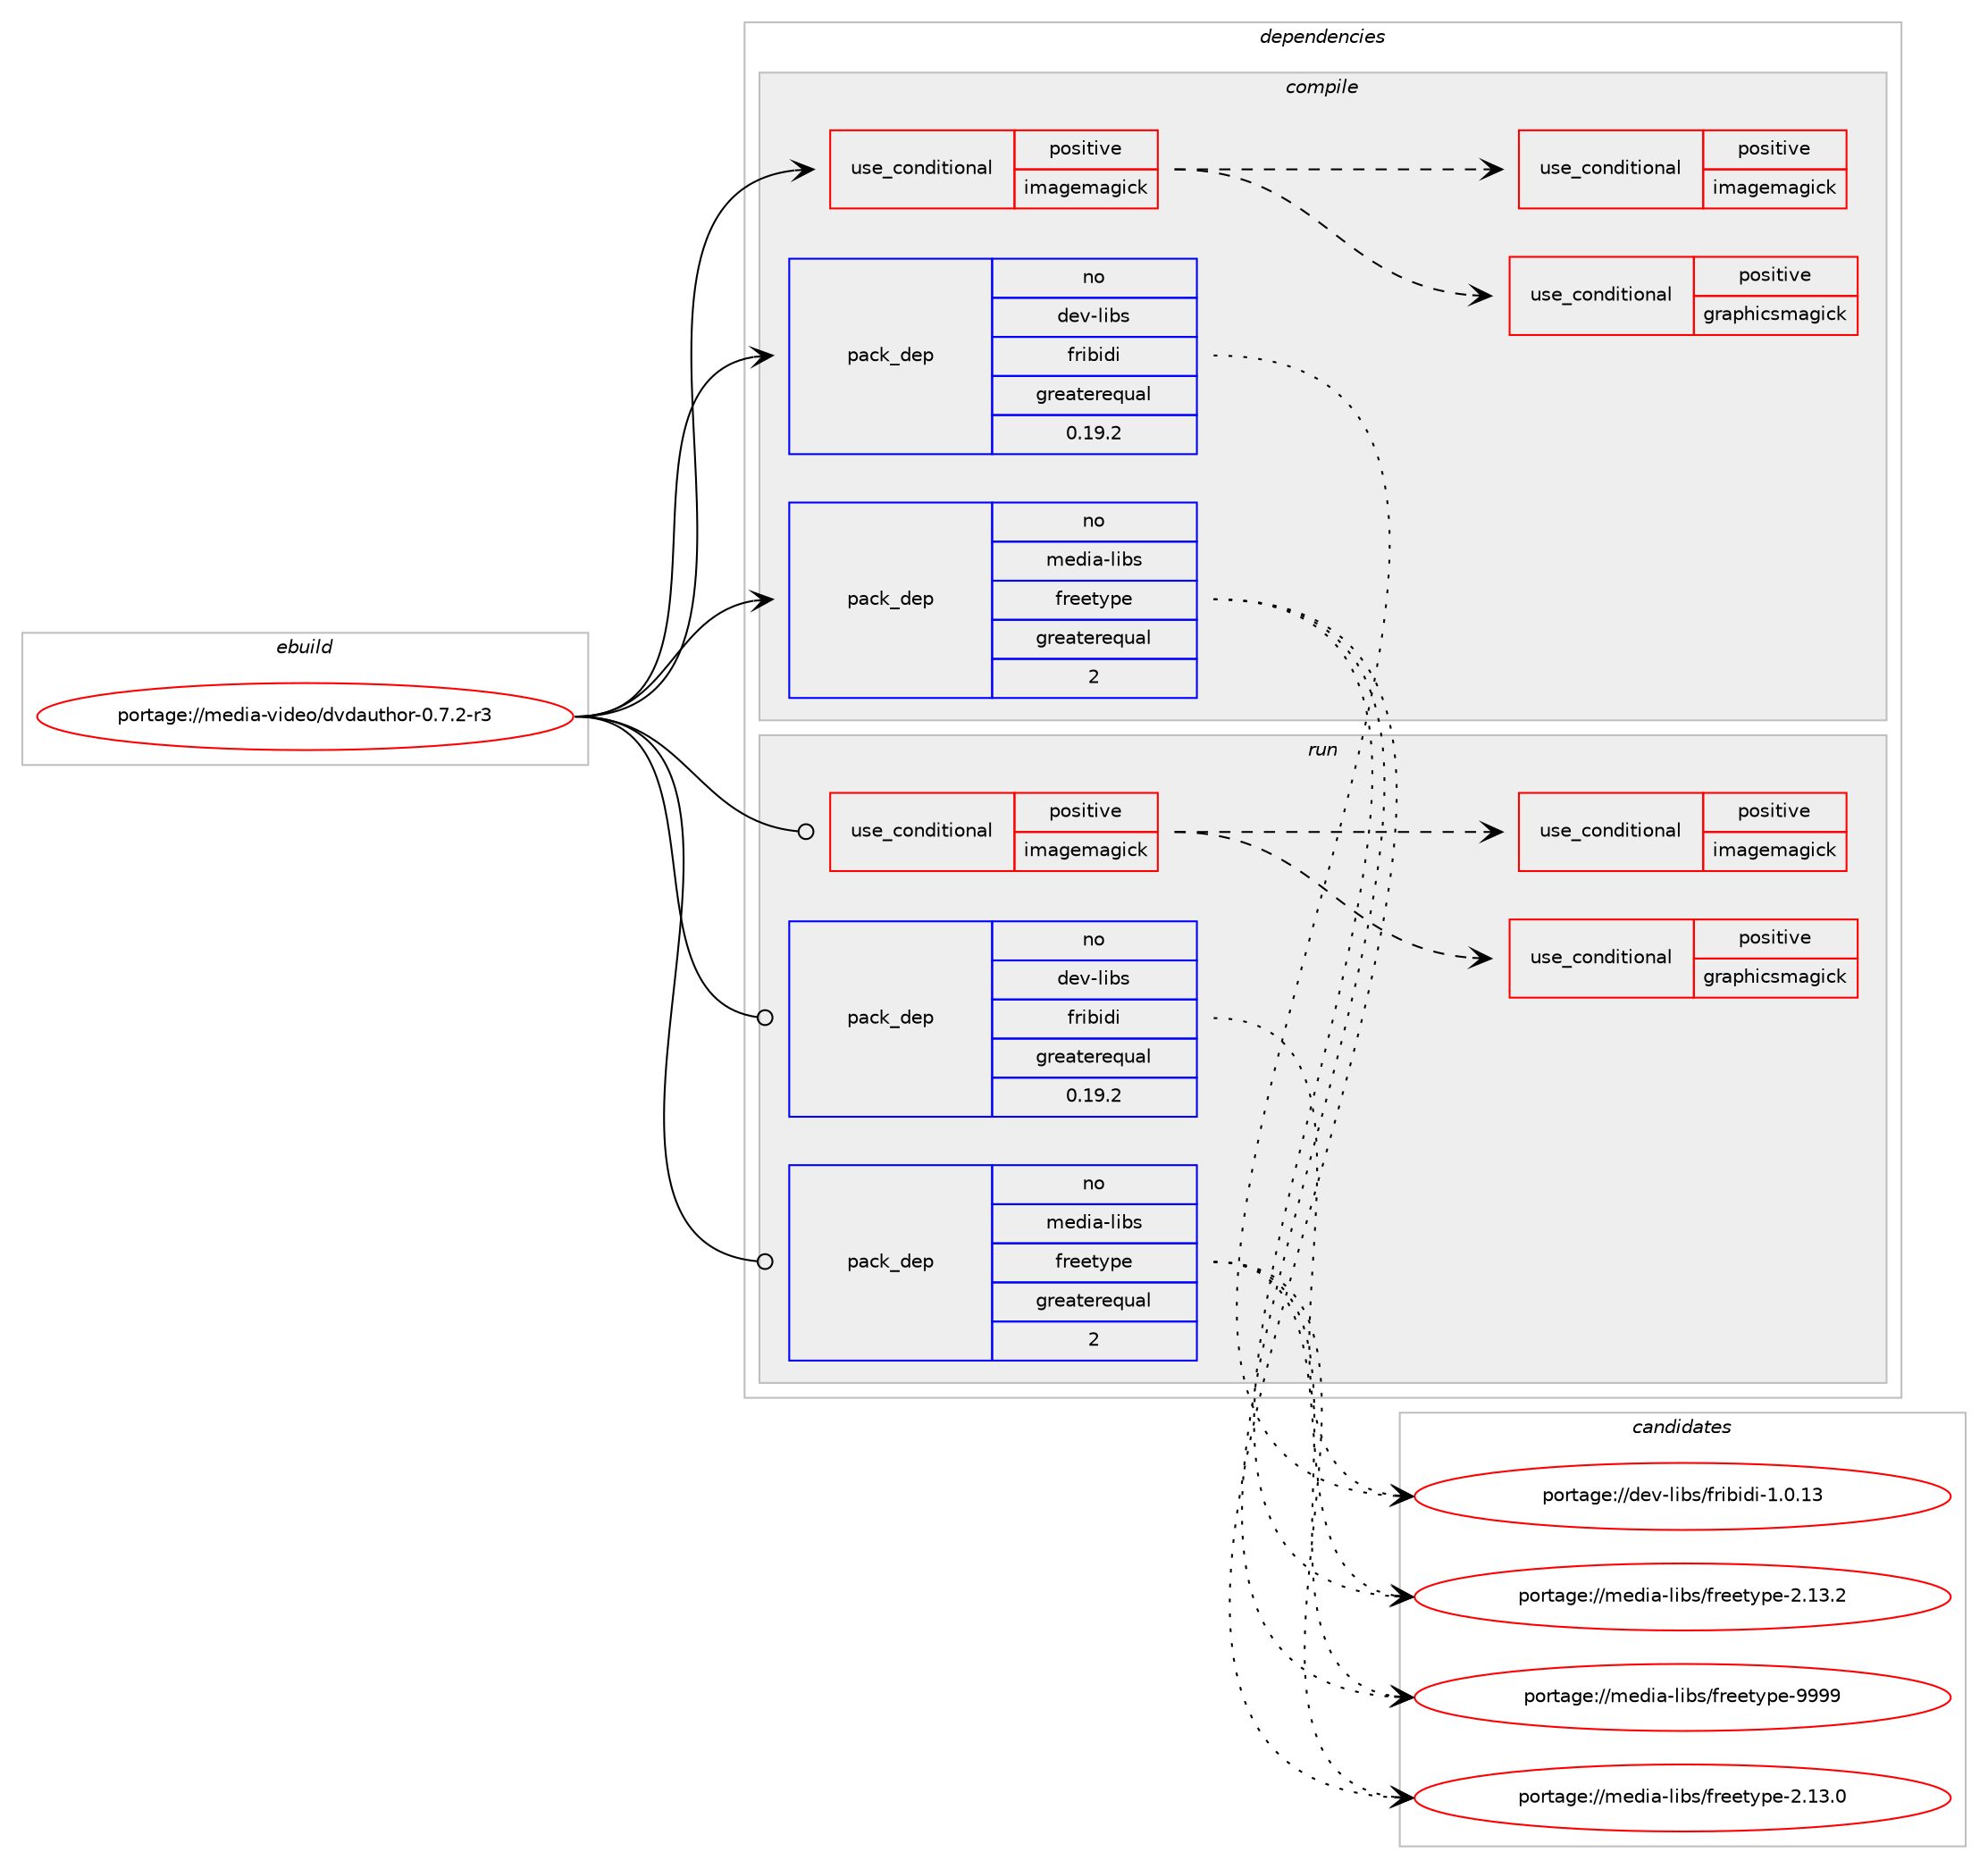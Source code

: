 digraph prolog {

# *************
# Graph options
# *************

newrank=true;
concentrate=true;
compound=true;
graph [rankdir=LR,fontname=Helvetica,fontsize=10,ranksep=1.5];#, ranksep=2.5, nodesep=0.2];
edge  [arrowhead=vee];
node  [fontname=Helvetica,fontsize=10];

# **********
# The ebuild
# **********

subgraph cluster_leftcol {
color=gray;
rank=same;
label=<<i>ebuild</i>>;
id [label="portage://media-video/dvdauthor-0.7.2-r3", color=red, width=4, href="../media-video/dvdauthor-0.7.2-r3.svg"];
}

# ****************
# The dependencies
# ****************

subgraph cluster_midcol {
color=gray;
label=<<i>dependencies</i>>;
subgraph cluster_compile {
fillcolor="#eeeeee";
style=filled;
label=<<i>compile</i>>;
subgraph cond80885 {
dependency167457 [label=<<TABLE BORDER="0" CELLBORDER="1" CELLSPACING="0" CELLPADDING="4"><TR><TD ROWSPAN="3" CELLPADDING="10">use_conditional</TD></TR><TR><TD>positive</TD></TR><TR><TD>imagemagick</TD></TR></TABLE>>, shape=none, color=red];
subgraph cond80886 {
dependency167458 [label=<<TABLE BORDER="0" CELLBORDER="1" CELLSPACING="0" CELLPADDING="4"><TR><TD ROWSPAN="3" CELLPADDING="10">use_conditional</TD></TR><TR><TD>positive</TD></TR><TR><TD>graphicsmagick</TD></TR></TABLE>>, shape=none, color=red];
# *** BEGIN UNKNOWN DEPENDENCY TYPE (TODO) ***
# dependency167458 -> package_dependency(portage://media-video/dvdauthor-0.7.2-r3,install,no,media-gfx,graphicsmagick,none,[,,],any_same_slot,[])
# *** END UNKNOWN DEPENDENCY TYPE (TODO) ***

}
dependency167457:e -> dependency167458:w [weight=20,style="dashed",arrowhead="vee"];
subgraph cond80887 {
dependency167459 [label=<<TABLE BORDER="0" CELLBORDER="1" CELLSPACING="0" CELLPADDING="4"><TR><TD ROWSPAN="3" CELLPADDING="10">use_conditional</TD></TR><TR><TD>positive</TD></TR><TR><TD>imagemagick</TD></TR></TABLE>>, shape=none, color=red];
# *** BEGIN UNKNOWN DEPENDENCY TYPE (TODO) ***
# dependency167459 -> package_dependency(portage://media-video/dvdauthor-0.7.2-r3,install,no,media-gfx,imagemagick,none,[,,],any_same_slot,[])
# *** END UNKNOWN DEPENDENCY TYPE (TODO) ***

}
dependency167457:e -> dependency167459:w [weight=20,style="dashed",arrowhead="vee"];
}
id:e -> dependency167457:w [weight=20,style="solid",arrowhead="vee"];
subgraph pack84112 {
dependency167460 [label=<<TABLE BORDER="0" CELLBORDER="1" CELLSPACING="0" CELLPADDING="4" WIDTH="220"><TR><TD ROWSPAN="6" CELLPADDING="30">pack_dep</TD></TR><TR><TD WIDTH="110">no</TD></TR><TR><TD>dev-libs</TD></TR><TR><TD>fribidi</TD></TR><TR><TD>greaterequal</TD></TR><TR><TD>0.19.2</TD></TR></TABLE>>, shape=none, color=blue];
}
id:e -> dependency167460:w [weight=20,style="solid",arrowhead="vee"];
# *** BEGIN UNKNOWN DEPENDENCY TYPE (TODO) ***
# id -> package_dependency(portage://media-video/dvdauthor-0.7.2-r3,install,no,dev-libs,libxml2,none,[,,],[],[])
# *** END UNKNOWN DEPENDENCY TYPE (TODO) ***

subgraph pack84113 {
dependency167461 [label=<<TABLE BORDER="0" CELLBORDER="1" CELLSPACING="0" CELLPADDING="4" WIDTH="220"><TR><TD ROWSPAN="6" CELLPADDING="30">pack_dep</TD></TR><TR><TD WIDTH="110">no</TD></TR><TR><TD>media-libs</TD></TR><TR><TD>freetype</TD></TR><TR><TD>greaterequal</TD></TR><TR><TD>2</TD></TR></TABLE>>, shape=none, color=blue];
}
id:e -> dependency167461:w [weight=20,style="solid",arrowhead="vee"];
# *** BEGIN UNKNOWN DEPENDENCY TYPE (TODO) ***
# id -> package_dependency(portage://media-video/dvdauthor-0.7.2-r3,install,no,media-libs,libdvdread,none,[,,],[],[])
# *** END UNKNOWN DEPENDENCY TYPE (TODO) ***

# *** BEGIN UNKNOWN DEPENDENCY TYPE (TODO) ***
# id -> package_dependency(portage://media-video/dvdauthor-0.7.2-r3,install,no,media-libs,libpng,none,[,,],[slot(0),equal],[])
# *** END UNKNOWN DEPENDENCY TYPE (TODO) ***

}
subgraph cluster_compileandrun {
fillcolor="#eeeeee";
style=filled;
label=<<i>compile and run</i>>;
}
subgraph cluster_run {
fillcolor="#eeeeee";
style=filled;
label=<<i>run</i>>;
subgraph cond80888 {
dependency167462 [label=<<TABLE BORDER="0" CELLBORDER="1" CELLSPACING="0" CELLPADDING="4"><TR><TD ROWSPAN="3" CELLPADDING="10">use_conditional</TD></TR><TR><TD>positive</TD></TR><TR><TD>imagemagick</TD></TR></TABLE>>, shape=none, color=red];
subgraph cond80889 {
dependency167463 [label=<<TABLE BORDER="0" CELLBORDER="1" CELLSPACING="0" CELLPADDING="4"><TR><TD ROWSPAN="3" CELLPADDING="10">use_conditional</TD></TR><TR><TD>positive</TD></TR><TR><TD>graphicsmagick</TD></TR></TABLE>>, shape=none, color=red];
# *** BEGIN UNKNOWN DEPENDENCY TYPE (TODO) ***
# dependency167463 -> package_dependency(portage://media-video/dvdauthor-0.7.2-r3,run,no,media-gfx,graphicsmagick,none,[,,],any_same_slot,[])
# *** END UNKNOWN DEPENDENCY TYPE (TODO) ***

}
dependency167462:e -> dependency167463:w [weight=20,style="dashed",arrowhead="vee"];
subgraph cond80890 {
dependency167464 [label=<<TABLE BORDER="0" CELLBORDER="1" CELLSPACING="0" CELLPADDING="4"><TR><TD ROWSPAN="3" CELLPADDING="10">use_conditional</TD></TR><TR><TD>positive</TD></TR><TR><TD>imagemagick</TD></TR></TABLE>>, shape=none, color=red];
# *** BEGIN UNKNOWN DEPENDENCY TYPE (TODO) ***
# dependency167464 -> package_dependency(portage://media-video/dvdauthor-0.7.2-r3,run,no,media-gfx,imagemagick,none,[,,],any_same_slot,[])
# *** END UNKNOWN DEPENDENCY TYPE (TODO) ***

}
dependency167462:e -> dependency167464:w [weight=20,style="dashed",arrowhead="vee"];
}
id:e -> dependency167462:w [weight=20,style="solid",arrowhead="odot"];
subgraph pack84114 {
dependency167465 [label=<<TABLE BORDER="0" CELLBORDER="1" CELLSPACING="0" CELLPADDING="4" WIDTH="220"><TR><TD ROWSPAN="6" CELLPADDING="30">pack_dep</TD></TR><TR><TD WIDTH="110">no</TD></TR><TR><TD>dev-libs</TD></TR><TR><TD>fribidi</TD></TR><TR><TD>greaterequal</TD></TR><TR><TD>0.19.2</TD></TR></TABLE>>, shape=none, color=blue];
}
id:e -> dependency167465:w [weight=20,style="solid",arrowhead="odot"];
# *** BEGIN UNKNOWN DEPENDENCY TYPE (TODO) ***
# id -> package_dependency(portage://media-video/dvdauthor-0.7.2-r3,run,no,dev-libs,libxml2,none,[,,],[],[])
# *** END UNKNOWN DEPENDENCY TYPE (TODO) ***

subgraph pack84115 {
dependency167466 [label=<<TABLE BORDER="0" CELLBORDER="1" CELLSPACING="0" CELLPADDING="4" WIDTH="220"><TR><TD ROWSPAN="6" CELLPADDING="30">pack_dep</TD></TR><TR><TD WIDTH="110">no</TD></TR><TR><TD>media-libs</TD></TR><TR><TD>freetype</TD></TR><TR><TD>greaterequal</TD></TR><TR><TD>2</TD></TR></TABLE>>, shape=none, color=blue];
}
id:e -> dependency167466:w [weight=20,style="solid",arrowhead="odot"];
# *** BEGIN UNKNOWN DEPENDENCY TYPE (TODO) ***
# id -> package_dependency(portage://media-video/dvdauthor-0.7.2-r3,run,no,media-libs,libdvdread,none,[,,],[],[])
# *** END UNKNOWN DEPENDENCY TYPE (TODO) ***

# *** BEGIN UNKNOWN DEPENDENCY TYPE (TODO) ***
# id -> package_dependency(portage://media-video/dvdauthor-0.7.2-r3,run,no,media-libs,libpng,none,[,,],[slot(0),equal],[])
# *** END UNKNOWN DEPENDENCY TYPE (TODO) ***

}
}

# **************
# The candidates
# **************

subgraph cluster_choices {
rank=same;
color=gray;
label=<<i>candidates</i>>;

subgraph choice84112 {
color=black;
nodesep=1;
choice1001011184510810598115471021141059810510010545494648464951 [label="portage://dev-libs/fribidi-1.0.13", color=red, width=4,href="../dev-libs/fribidi-1.0.13.svg"];
dependency167460:e -> choice1001011184510810598115471021141059810510010545494648464951:w [style=dotted,weight="100"];
}
subgraph choice84113 {
color=black;
nodesep=1;
choice1091011001059745108105981154710211410110111612111210145504649514648 [label="portage://media-libs/freetype-2.13.0", color=red, width=4,href="../media-libs/freetype-2.13.0.svg"];
choice1091011001059745108105981154710211410110111612111210145504649514650 [label="portage://media-libs/freetype-2.13.2", color=red, width=4,href="../media-libs/freetype-2.13.2.svg"];
choice109101100105974510810598115471021141011011161211121014557575757 [label="portage://media-libs/freetype-9999", color=red, width=4,href="../media-libs/freetype-9999.svg"];
dependency167461:e -> choice1091011001059745108105981154710211410110111612111210145504649514648:w [style=dotted,weight="100"];
dependency167461:e -> choice1091011001059745108105981154710211410110111612111210145504649514650:w [style=dotted,weight="100"];
dependency167461:e -> choice109101100105974510810598115471021141011011161211121014557575757:w [style=dotted,weight="100"];
}
subgraph choice84114 {
color=black;
nodesep=1;
choice1001011184510810598115471021141059810510010545494648464951 [label="portage://dev-libs/fribidi-1.0.13", color=red, width=4,href="../dev-libs/fribidi-1.0.13.svg"];
dependency167465:e -> choice1001011184510810598115471021141059810510010545494648464951:w [style=dotted,weight="100"];
}
subgraph choice84115 {
color=black;
nodesep=1;
choice1091011001059745108105981154710211410110111612111210145504649514648 [label="portage://media-libs/freetype-2.13.0", color=red, width=4,href="../media-libs/freetype-2.13.0.svg"];
choice1091011001059745108105981154710211410110111612111210145504649514650 [label="portage://media-libs/freetype-2.13.2", color=red, width=4,href="../media-libs/freetype-2.13.2.svg"];
choice109101100105974510810598115471021141011011161211121014557575757 [label="portage://media-libs/freetype-9999", color=red, width=4,href="../media-libs/freetype-9999.svg"];
dependency167466:e -> choice1091011001059745108105981154710211410110111612111210145504649514648:w [style=dotted,weight="100"];
dependency167466:e -> choice1091011001059745108105981154710211410110111612111210145504649514650:w [style=dotted,weight="100"];
dependency167466:e -> choice109101100105974510810598115471021141011011161211121014557575757:w [style=dotted,weight="100"];
}
}

}
